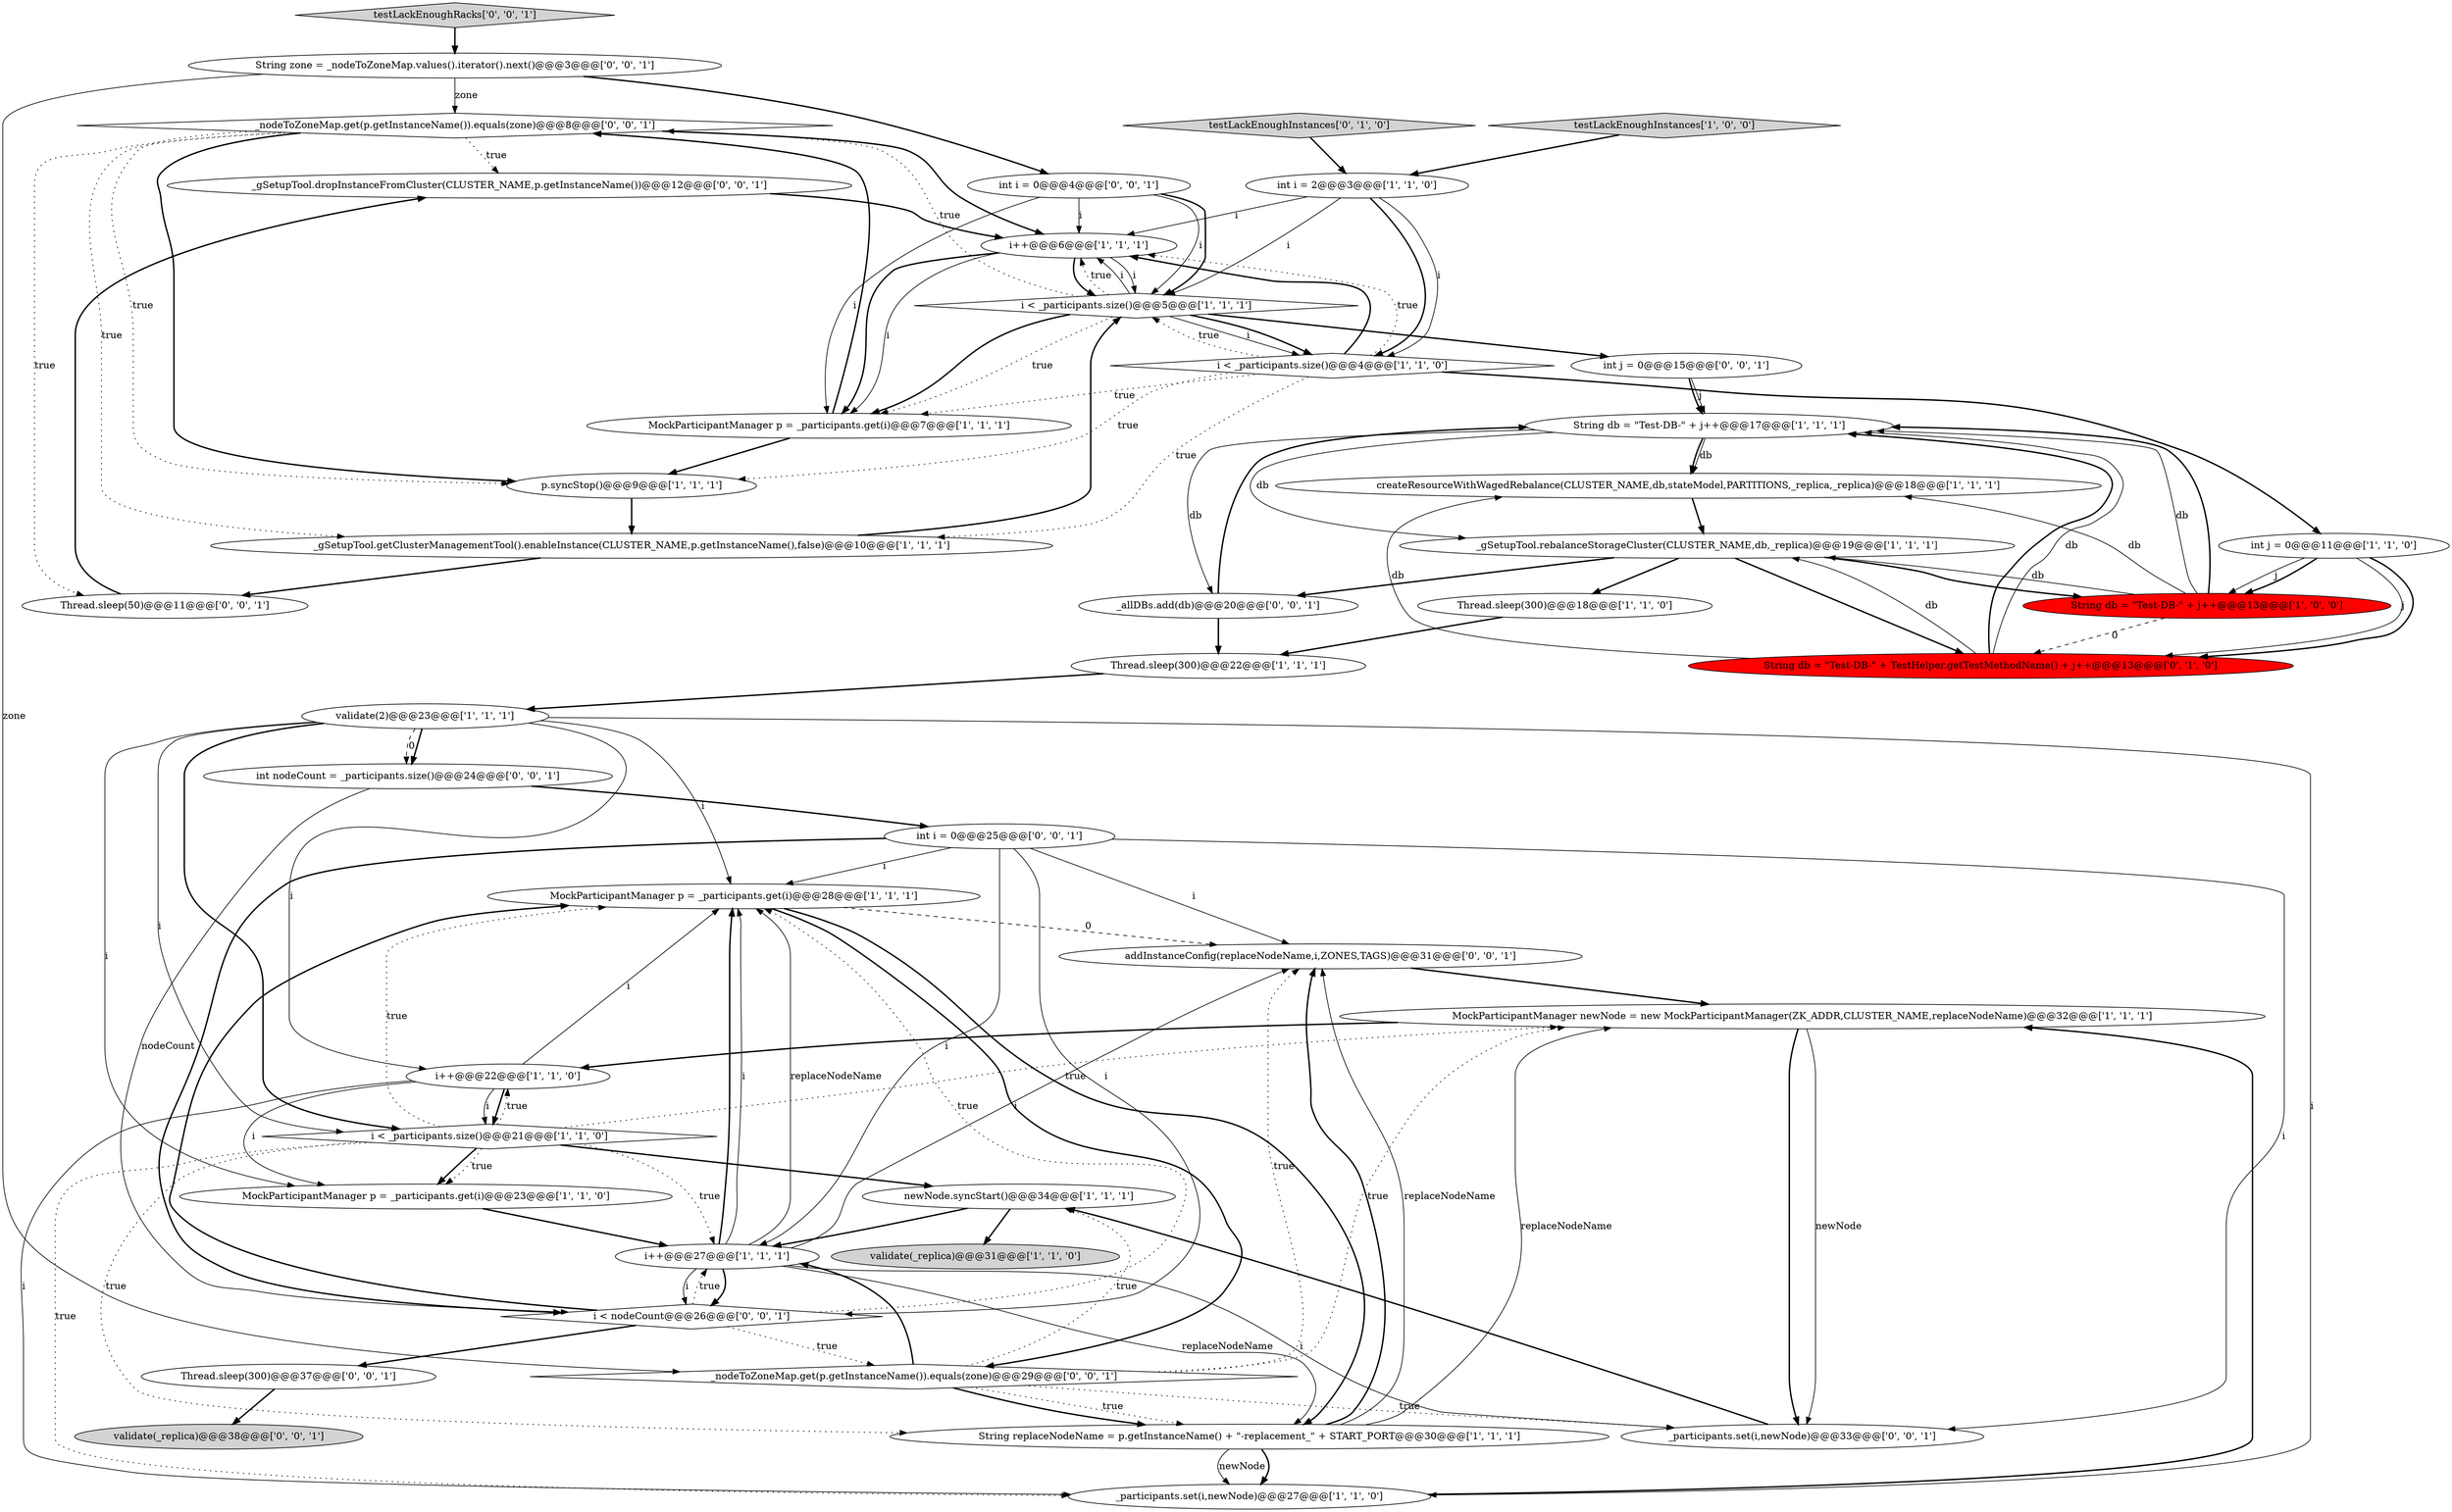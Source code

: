 digraph {
9 [style = filled, label = "MockParticipantManager p = _participants.get(i)@@@28@@@['1', '1', '1']", fillcolor = white, shape = ellipse image = "AAA0AAABBB1BBB"];
31 [style = filled, label = "String zone = _nodeToZoneMap.values().iterator().next()@@@3@@@['0', '0', '1']", fillcolor = white, shape = ellipse image = "AAA0AAABBB3BBB"];
38 [style = filled, label = "addInstanceConfig(replaceNodeName,i,ZONES,TAGS)@@@31@@@['0', '0', '1']", fillcolor = white, shape = ellipse image = "AAA0AAABBB3BBB"];
41 [style = filled, label = "_gSetupTool.dropInstanceFromCluster(CLUSTER_NAME,p.getInstanceName())@@@12@@@['0', '0', '1']", fillcolor = white, shape = ellipse image = "AAA0AAABBB3BBB"];
30 [style = filled, label = "int j = 0@@@15@@@['0', '0', '1']", fillcolor = white, shape = ellipse image = "AAA0AAABBB3BBB"];
8 [style = filled, label = "validate(2)@@@23@@@['1', '1', '1']", fillcolor = white, shape = ellipse image = "AAA0AAABBB1BBB"];
43 [style = filled, label = "testLackEnoughRacks['0', '0', '1']", fillcolor = lightgray, shape = diamond image = "AAA0AAABBB3BBB"];
21 [style = filled, label = "String db = \"Test-DB-\" + j++@@@13@@@['1', '0', '0']", fillcolor = red, shape = ellipse image = "AAA1AAABBB1BBB"];
28 [style = filled, label = "_nodeToZoneMap.get(p.getInstanceName()).equals(zone)@@@8@@@['0', '0', '1']", fillcolor = white, shape = diamond image = "AAA0AAABBB3BBB"];
40 [style = filled, label = "validate(_replica)@@@38@@@['0', '0', '1']", fillcolor = lightgray, shape = ellipse image = "AAA0AAABBB3BBB"];
26 [style = filled, label = "testLackEnoughInstances['0', '1', '0']", fillcolor = lightgray, shape = diamond image = "AAA0AAABBB2BBB"];
17 [style = filled, label = "String db = \"Test-DB-\" + j++@@@17@@@['1', '1', '1']", fillcolor = white, shape = ellipse image = "AAA0AAABBB1BBB"];
7 [style = filled, label = "i < _participants.size()@@@5@@@['1', '1', '1']", fillcolor = white, shape = diamond image = "AAA0AAABBB1BBB"];
14 [style = filled, label = "i++@@@27@@@['1', '1', '1']", fillcolor = white, shape = ellipse image = "AAA0AAABBB1BBB"];
20 [style = filled, label = "_gSetupTool.getClusterManagementTool().enableInstance(CLUSTER_NAME,p.getInstanceName(),false)@@@10@@@['1', '1', '1']", fillcolor = white, shape = ellipse image = "AAA0AAABBB1BBB"];
34 [style = filled, label = "Thread.sleep(50)@@@11@@@['0', '0', '1']", fillcolor = white, shape = ellipse image = "AAA0AAABBB3BBB"];
2 [style = filled, label = "p.syncStop()@@@9@@@['1', '1', '1']", fillcolor = white, shape = ellipse image = "AAA0AAABBB1BBB"];
27 [style = filled, label = "String db = \"Test-DB-\" + TestHelper.getTestMethodName() + j++@@@13@@@['0', '1', '0']", fillcolor = red, shape = ellipse image = "AAA1AAABBB2BBB"];
23 [style = filled, label = "i++@@@22@@@['1', '1', '0']", fillcolor = white, shape = ellipse image = "AAA0AAABBB1BBB"];
6 [style = filled, label = "createResourceWithWagedRebalance(CLUSTER_NAME,db,stateModel,PARTITIONS,_replica,_replica)@@@18@@@['1', '1', '1']", fillcolor = white, shape = ellipse image = "AAA0AAABBB1BBB"];
11 [style = filled, label = "MockParticipantManager p = _participants.get(i)@@@7@@@['1', '1', '1']", fillcolor = white, shape = ellipse image = "AAA0AAABBB1BBB"];
22 [style = filled, label = "String replaceNodeName = p.getInstanceName() + \"-replacement_\" + START_PORT@@@30@@@['1', '1', '1']", fillcolor = white, shape = ellipse image = "AAA0AAABBB1BBB"];
0 [style = filled, label = "i++@@@6@@@['1', '1', '1']", fillcolor = white, shape = ellipse image = "AAA0AAABBB1BBB"];
13 [style = filled, label = "MockParticipantManager newNode = new MockParticipantManager(ZK_ADDR,CLUSTER_NAME,replaceNodeName)@@@32@@@['1', '1', '1']", fillcolor = white, shape = ellipse image = "AAA0AAABBB1BBB"];
42 [style = filled, label = "int i = 0@@@4@@@['0', '0', '1']", fillcolor = white, shape = ellipse image = "AAA0AAABBB3BBB"];
36 [style = filled, label = "int i = 0@@@25@@@['0', '0', '1']", fillcolor = white, shape = ellipse image = "AAA0AAABBB3BBB"];
35 [style = filled, label = "i < nodeCount@@@26@@@['0', '0', '1']", fillcolor = white, shape = diamond image = "AAA0AAABBB3BBB"];
3 [style = filled, label = "Thread.sleep(300)@@@22@@@['1', '1', '1']", fillcolor = white, shape = ellipse image = "AAA0AAABBB1BBB"];
5 [style = filled, label = "int j = 0@@@11@@@['1', '1', '0']", fillcolor = white, shape = ellipse image = "AAA0AAABBB1BBB"];
15 [style = filled, label = "_participants.set(i,newNode)@@@27@@@['1', '1', '0']", fillcolor = white, shape = ellipse image = "AAA0AAABBB1BBB"];
25 [style = filled, label = "Thread.sleep(300)@@@18@@@['1', '1', '0']", fillcolor = white, shape = ellipse image = "AAA0AAABBB1BBB"];
24 [style = filled, label = "int i = 2@@@3@@@['1', '1', '0']", fillcolor = white, shape = ellipse image = "AAA0AAABBB1BBB"];
32 [style = filled, label = "int nodeCount = _participants.size()@@@24@@@['0', '0', '1']", fillcolor = white, shape = ellipse image = "AAA0AAABBB3BBB"];
10 [style = filled, label = "MockParticipantManager p = _participants.get(i)@@@23@@@['1', '1', '0']", fillcolor = white, shape = ellipse image = "AAA0AAABBB1BBB"];
1 [style = filled, label = "newNode.syncStart()@@@34@@@['1', '1', '1']", fillcolor = white, shape = ellipse image = "AAA0AAABBB1BBB"];
29 [style = filled, label = "_participants.set(i,newNode)@@@33@@@['0', '0', '1']", fillcolor = white, shape = ellipse image = "AAA0AAABBB3BBB"];
37 [style = filled, label = "Thread.sleep(300)@@@37@@@['0', '0', '1']", fillcolor = white, shape = ellipse image = "AAA0AAABBB3BBB"];
12 [style = filled, label = "i < _participants.size()@@@21@@@['1', '1', '0']", fillcolor = white, shape = diamond image = "AAA0AAABBB1BBB"];
4 [style = filled, label = "testLackEnoughInstances['1', '0', '0']", fillcolor = lightgray, shape = diamond image = "AAA0AAABBB1BBB"];
33 [style = filled, label = "_allDBs.add(db)@@@20@@@['0', '0', '1']", fillcolor = white, shape = ellipse image = "AAA0AAABBB3BBB"];
16 [style = filled, label = "validate(_replica)@@@31@@@['1', '1', '0']", fillcolor = lightgray, shape = ellipse image = "AAA0AAABBB1BBB"];
18 [style = filled, label = "_gSetupTool.rebalanceStorageCluster(CLUSTER_NAME,db,_replica)@@@19@@@['1', '1', '1']", fillcolor = white, shape = ellipse image = "AAA0AAABBB1BBB"];
19 [style = filled, label = "i < _participants.size()@@@4@@@['1', '1', '0']", fillcolor = white, shape = diamond image = "AAA0AAABBB1BBB"];
39 [style = filled, label = "_nodeToZoneMap.get(p.getInstanceName()).equals(zone)@@@29@@@['0', '0', '1']", fillcolor = white, shape = diamond image = "AAA0AAABBB3BBB"];
41->0 [style = bold, label=""];
22->15 [style = bold, label=""];
39->22 [style = dotted, label="true"];
7->30 [style = bold, label=""];
14->35 [style = bold, label=""];
8->15 [style = solid, label="i"];
32->35 [style = solid, label="nodeCount"];
17->18 [style = solid, label="db"];
12->15 [style = dotted, label="true"];
8->32 [style = dashed, label="0"];
39->14 [style = bold, label=""];
42->11 [style = solid, label="i"];
23->12 [style = solid, label="i"];
23->9 [style = solid, label="i"];
19->5 [style = bold, label=""];
28->0 [style = bold, label=""];
12->10 [style = bold, label=""];
22->13 [style = solid, label="replaceNodeName"];
35->37 [style = bold, label=""];
19->11 [style = dotted, label="true"];
27->17 [style = bold, label=""];
8->23 [style = solid, label="i"];
14->9 [style = bold, label=""];
23->12 [style = bold, label=""];
29->1 [style = bold, label=""];
14->22 [style = solid, label="replaceNodeName"];
31->28 [style = solid, label="zone"];
21->18 [style = solid, label="db"];
11->28 [style = bold, label=""];
2->20 [style = bold, label=""];
15->13 [style = bold, label=""];
7->11 [style = bold, label=""];
24->19 [style = bold, label=""];
9->39 [style = bold, label=""];
33->3 [style = bold, label=""];
12->23 [style = dotted, label="true"];
10->14 [style = bold, label=""];
20->34 [style = bold, label=""];
25->3 [style = bold, label=""];
28->2 [style = dotted, label="true"];
42->7 [style = solid, label="i"];
21->17 [style = solid, label="db"];
27->17 [style = solid, label="db"];
26->24 [style = bold, label=""];
12->1 [style = bold, label=""];
17->33 [style = solid, label="db"];
14->35 [style = solid, label="i"];
7->19 [style = solid, label="i"];
0->7 [style = bold, label=""];
39->22 [style = bold, label=""];
39->29 [style = dotted, label="true"];
5->21 [style = bold, label=""];
22->38 [style = bold, label=""];
12->22 [style = dotted, label="true"];
23->15 [style = solid, label="i"];
12->10 [style = dotted, label="true"];
36->9 [style = solid, label="i"];
1->16 [style = bold, label=""];
19->0 [style = dotted, label="true"];
18->25 [style = bold, label=""];
32->36 [style = bold, label=""];
36->38 [style = solid, label="i"];
42->7 [style = bold, label=""];
20->7 [style = bold, label=""];
36->35 [style = bold, label=""];
28->34 [style = dotted, label="true"];
28->41 [style = dotted, label="true"];
35->14 [style = dotted, label="true"];
5->27 [style = solid, label="j"];
27->18 [style = solid, label="db"];
9->22 [style = bold, label=""];
27->6 [style = solid, label="db"];
4->24 [style = bold, label=""];
30->17 [style = bold, label=""];
21->27 [style = dashed, label="0"];
17->6 [style = bold, label=""];
35->9 [style = bold, label=""];
28->20 [style = dotted, label="true"];
6->18 [style = bold, label=""];
18->33 [style = bold, label=""];
17->6 [style = solid, label="db"];
0->11 [style = bold, label=""];
19->7 [style = dotted, label="true"];
7->0 [style = dotted, label="true"];
19->0 [style = bold, label=""];
14->9 [style = solid, label="i"];
31->42 [style = bold, label=""];
12->13 [style = dotted, label="true"];
7->11 [style = dotted, label="true"];
14->38 [style = solid, label="i"];
3->8 [style = bold, label=""];
8->10 [style = solid, label="i"];
39->13 [style = dotted, label="true"];
36->14 [style = solid, label="i"];
18->21 [style = bold, label=""];
39->1 [style = dotted, label="true"];
36->35 [style = solid, label="i"];
8->12 [style = solid, label="i"];
7->19 [style = bold, label=""];
8->12 [style = bold, label=""];
7->28 [style = dotted, label="true"];
9->38 [style = dashed, label="0"];
33->17 [style = bold, label=""];
43->31 [style = bold, label=""];
23->10 [style = solid, label="i"];
35->39 [style = dotted, label="true"];
24->0 [style = solid, label="i"];
8->32 [style = bold, label=""];
24->7 [style = solid, label="i"];
19->2 [style = dotted, label="true"];
19->20 [style = dotted, label="true"];
39->38 [style = dotted, label="true"];
22->38 [style = solid, label="replaceNodeName"];
35->9 [style = dotted, label="true"];
7->0 [style = solid, label="i"];
34->41 [style = bold, label=""];
8->9 [style = solid, label="i"];
14->9 [style = solid, label="replaceNodeName"];
11->2 [style = bold, label=""];
28->2 [style = bold, label=""];
12->14 [style = dotted, label="true"];
13->29 [style = bold, label=""];
42->0 [style = solid, label="i"];
18->27 [style = bold, label=""];
14->29 [style = solid, label="i"];
30->17 [style = solid, label="j"];
24->19 [style = solid, label="i"];
0->11 [style = solid, label="i"];
36->29 [style = solid, label="i"];
13->23 [style = bold, label=""];
5->21 [style = solid, label="j"];
22->15 [style = solid, label="newNode"];
1->14 [style = bold, label=""];
5->27 [style = bold, label=""];
38->13 [style = bold, label=""];
13->29 [style = solid, label="newNode"];
21->17 [style = bold, label=""];
37->40 [style = bold, label=""];
31->39 [style = solid, label="zone"];
0->7 [style = solid, label="i"];
12->9 [style = dotted, label="true"];
21->6 [style = solid, label="db"];
}
